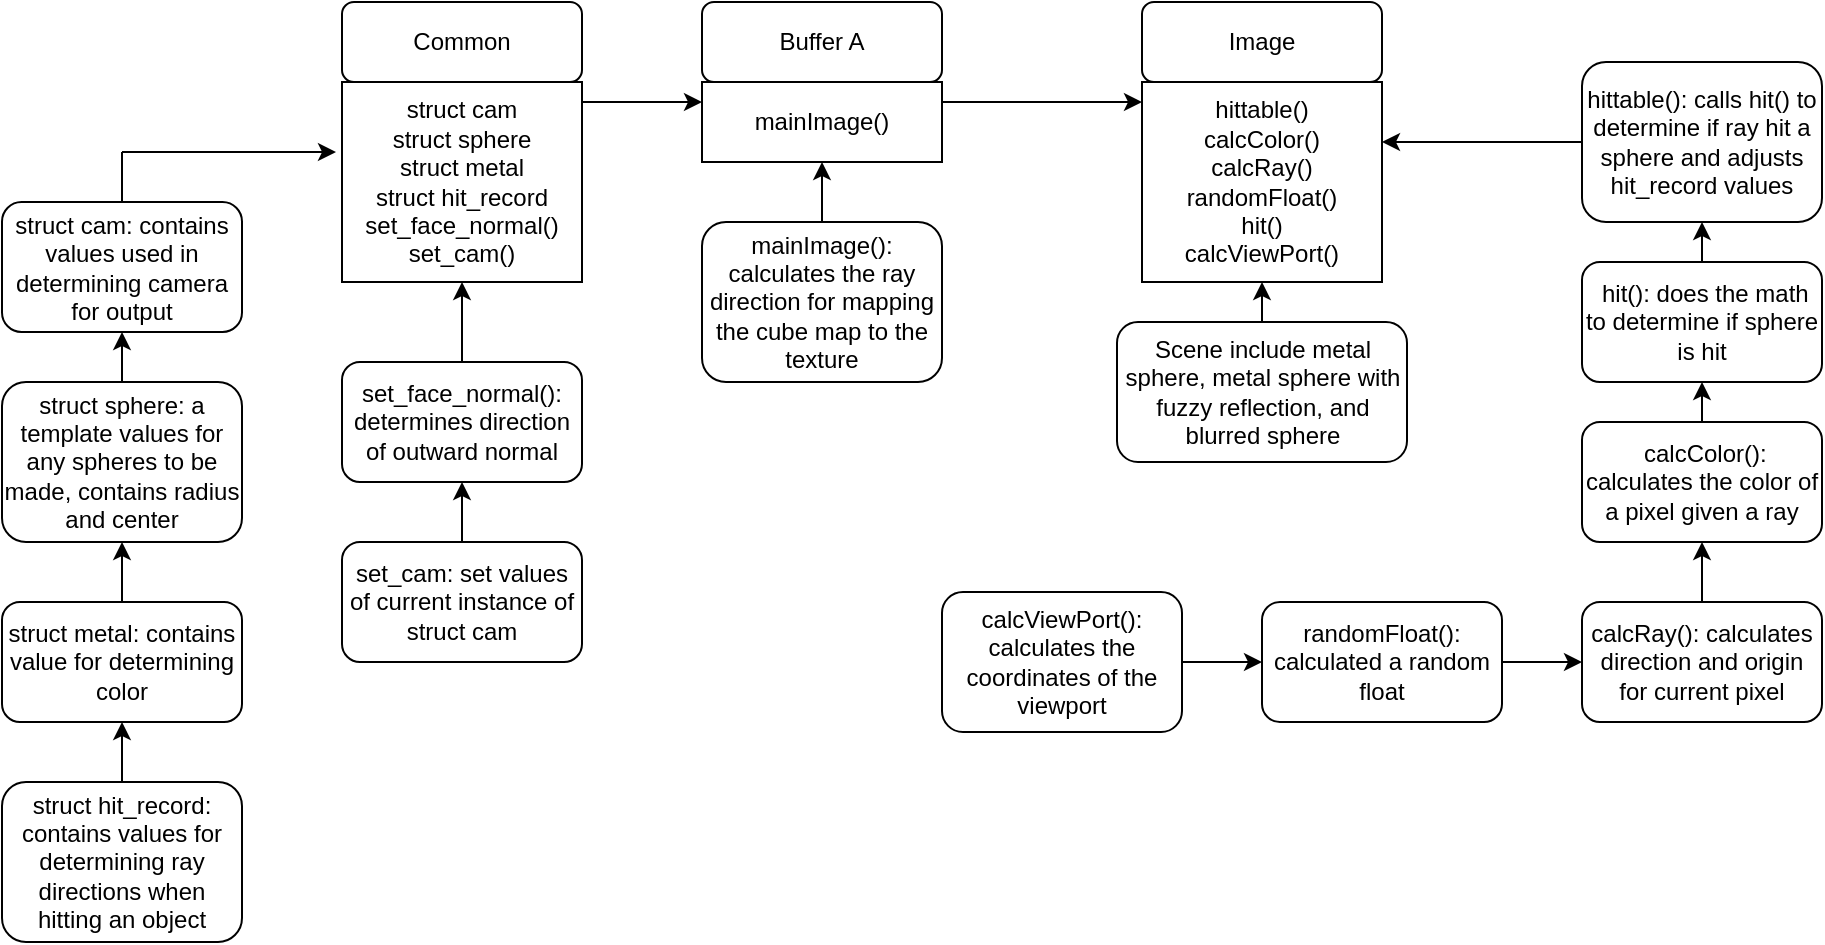 <mxfile version="13.8.5" type="device"><diagram id="I0Esl6STM2gaoHxeO8h2" name="Page-1"><mxGraphModel dx="978" dy="697" grid="1" gridSize="10" guides="1" tooltips="1" connect="1" arrows="1" fold="1" page="1" pageScale="1" pageWidth="850" pageHeight="1100" math="0" shadow="0"><root><mxCell id="0"/><mxCell id="1" parent="0"/><mxCell id="A3JeR6Q0WpYnyZGZjUwB-1" value="" style="endArrow=classic;html=1;exitX=1;exitY=0.25;exitDx=0;exitDy=0;" edge="1" parent="1"><mxGeometry width="50" height="50" relative="1" as="geometry"><mxPoint x="550" y="450" as="sourcePoint"/><mxPoint x="650" y="450" as="targetPoint"/></mxGeometry></mxCell><mxCell id="A3JeR6Q0WpYnyZGZjUwB-2" value="" style="endArrow=classic;html=1;entryX=0.5;entryY=1;entryDx=0;entryDy=0;exitX=0.5;exitY=0;exitDx=0;exitDy=0;" edge="1" parent="1" source="A3JeR6Q0WpYnyZGZjUwB-3" target="A3JeR6Q0WpYnyZGZjUwB-4"><mxGeometry width="50" height="50" relative="1" as="geometry"><mxPoint x="655" y="520" as="sourcePoint"/><mxPoint x="655" y="480" as="targetPoint"/></mxGeometry></mxCell><mxCell id="A3JeR6Q0WpYnyZGZjUwB-3" value="Scene include metal sphere, metal sphere with fuzzy reflection, and blurred sphere" style="rounded=1;whiteSpace=wrap;html=1;" vertex="1" parent="1"><mxGeometry x="637.5" y="560" width="145" height="70" as="geometry"/></mxCell><mxCell id="A3JeR6Q0WpYnyZGZjUwB-4" value="&lt;div&gt;hittable()&lt;/div&gt;&lt;div&gt;calcColor()&lt;/div&gt;&lt;div&gt;calcRay()&lt;br&gt;&lt;/div&gt;&lt;div&gt;randomFloat()&lt;/div&gt;&lt;div&gt;hit()&lt;/div&gt;&lt;div&gt;calcViewPort()&lt;br&gt;&lt;/div&gt;" style="rounded=0;whiteSpace=wrap;html=1;" vertex="1" parent="1"><mxGeometry x="650" y="440" width="120" height="100" as="geometry"/></mxCell><mxCell id="A3JeR6Q0WpYnyZGZjUwB-5" value="Image" style="rounded=1;whiteSpace=wrap;html=1;" vertex="1" parent="1"><mxGeometry x="650" y="400" width="120" height="40" as="geometry"/></mxCell><mxCell id="A3JeR6Q0WpYnyZGZjUwB-6" value="mainImage()" style="rounded=0;whiteSpace=wrap;html=1;" vertex="1" parent="1"><mxGeometry x="430" y="440" width="120" height="40" as="geometry"/></mxCell><mxCell id="A3JeR6Q0WpYnyZGZjUwB-7" value="&lt;div&gt;Buffer A&lt;/div&gt;" style="rounded=1;whiteSpace=wrap;html=1;" vertex="1" parent="1"><mxGeometry x="430" y="400" width="120" height="40" as="geometry"/></mxCell><mxCell id="A3JeR6Q0WpYnyZGZjUwB-10" value="" style="endArrow=classic;html=1;exitX=0;exitY=0.5;exitDx=0;exitDy=0;" edge="1" parent="1" source="A3JeR6Q0WpYnyZGZjUwB-36"><mxGeometry width="50" height="50" relative="1" as="geometry"><mxPoint x="870" y="490" as="sourcePoint"/><mxPoint x="770" y="470" as="targetPoint"/></mxGeometry></mxCell><mxCell id="A3JeR6Q0WpYnyZGZjUwB-13" value="" style="endArrow=classic;html=1;entryX=0;entryY=0.25;entryDx=0;entryDy=0;" edge="1" parent="1" target="A3JeR6Q0WpYnyZGZjUwB-6"><mxGeometry width="50" height="50" relative="1" as="geometry"><mxPoint x="370" y="450" as="sourcePoint"/><mxPoint x="370" y="450" as="targetPoint"/></mxGeometry></mxCell><mxCell id="A3JeR6Q0WpYnyZGZjUwB-14" value="&lt;div&gt;struct cam&lt;/div&gt;&lt;div&gt;struct sphere&lt;/div&gt;&lt;div&gt;struct metal&lt;/div&gt;&lt;div&gt;struct hit_record&lt;br&gt;&lt;/div&gt;&lt;div&gt;set_face_normal()&lt;/div&gt;&lt;div&gt;set_cam()&lt;br&gt;&lt;/div&gt;" style="rounded=0;whiteSpace=wrap;html=1;" vertex="1" parent="1"><mxGeometry x="250" y="440" width="120" height="100" as="geometry"/></mxCell><mxCell id="A3JeR6Q0WpYnyZGZjUwB-15" value="Common" style="rounded=1;whiteSpace=wrap;html=1;" vertex="1" parent="1"><mxGeometry x="250" y="400" width="120" height="40" as="geometry"/></mxCell><mxCell id="A3JeR6Q0WpYnyZGZjUwB-20" value="" style="endArrow=classic;html=1;" edge="1" parent="1"><mxGeometry width="50" height="50" relative="1" as="geometry"><mxPoint x="140" y="475" as="sourcePoint"/><mxPoint x="247" y="475" as="targetPoint"/><Array as="points"/></mxGeometry></mxCell><mxCell id="A3JeR6Q0WpYnyZGZjUwB-21" value="" style="endArrow=none;html=1;" edge="1" parent="1"><mxGeometry width="50" height="50" relative="1" as="geometry"><mxPoint x="140" y="500" as="sourcePoint"/><mxPoint x="140" y="475" as="targetPoint"/></mxGeometry></mxCell><mxCell id="A3JeR6Q0WpYnyZGZjUwB-22" value="struct cam: contains values used in determining camera for output" style="rounded=1;whiteSpace=wrap;html=1;" vertex="1" parent="1"><mxGeometry x="80" y="500" width="120" height="65" as="geometry"/></mxCell><mxCell id="A3JeR6Q0WpYnyZGZjUwB-23" value="" style="endArrow=classic;html=1;entryX=0.5;entryY=1;entryDx=0;entryDy=0;" edge="1" parent="1" source="A3JeR6Q0WpYnyZGZjUwB-24" target="A3JeR6Q0WpYnyZGZjUwB-22"><mxGeometry width="50" height="50" relative="1" as="geometry"><mxPoint x="140" y="660" as="sourcePoint"/><mxPoint x="180" y="670" as="targetPoint"/></mxGeometry></mxCell><mxCell id="A3JeR6Q0WpYnyZGZjUwB-25" value="" style="endArrow=classic;html=1;entryX=0.5;entryY=1;entryDx=0;entryDy=0;exitX=0.5;exitY=0;exitDx=0;exitDy=0;" edge="1" parent="1" source="A3JeR6Q0WpYnyZGZjUwB-26" target="A3JeR6Q0WpYnyZGZjUwB-24"><mxGeometry width="50" height="50" relative="1" as="geometry"><mxPoint x="230" y="700" as="sourcePoint"/><mxPoint x="290" y="710" as="targetPoint"/></mxGeometry></mxCell><mxCell id="A3JeR6Q0WpYnyZGZjUwB-26" value="struct metal: contains value for determining color" style="rounded=1;whiteSpace=wrap;html=1;" vertex="1" parent="1"><mxGeometry x="80" y="700" width="120" height="60" as="geometry"/></mxCell><mxCell id="A3JeR6Q0WpYnyZGZjUwB-27" value="" style="endArrow=classic;html=1;entryX=0.5;entryY=1;entryDx=0;entryDy=0;exitX=0.5;exitY=0;exitDx=0;exitDy=0;" edge="1" parent="1" source="A3JeR6Q0WpYnyZGZjUwB-28" target="A3JeR6Q0WpYnyZGZjUwB-26"><mxGeometry width="50" height="50" relative="1" as="geometry"><mxPoint x="400" y="700" as="sourcePoint"/><mxPoint x="420" y="700" as="targetPoint"/></mxGeometry></mxCell><mxCell id="A3JeR6Q0WpYnyZGZjUwB-28" value="struct hit_record: contains values for determining ray directions when hitting an object" style="rounded=1;whiteSpace=wrap;html=1;" vertex="1" parent="1"><mxGeometry x="80" y="790" width="120" height="80" as="geometry"/></mxCell><mxCell id="A3JeR6Q0WpYnyZGZjUwB-24" value="struct sphere: a template values for any spheres to be made, contains radius and center" style="rounded=1;whiteSpace=wrap;html=1;" vertex="1" parent="1"><mxGeometry x="80" y="590" width="120" height="80" as="geometry"/></mxCell><mxCell id="A3JeR6Q0WpYnyZGZjUwB-30" value="" style="endArrow=classic;html=1;entryX=0.5;entryY=1;entryDx=0;entryDy=0;" edge="1" parent="1" target="A3JeR6Q0WpYnyZGZjUwB-6"><mxGeometry width="50" height="50" relative="1" as="geometry"><mxPoint x="490" y="510" as="sourcePoint"/><mxPoint x="450" y="560" as="targetPoint"/></mxGeometry></mxCell><mxCell id="A3JeR6Q0WpYnyZGZjUwB-31" value="mainImage(): calculates the ray direction for mapping the cube map to the texture" style="rounded=1;whiteSpace=wrap;html=1;" vertex="1" parent="1"><mxGeometry x="430" y="510" width="120" height="80" as="geometry"/></mxCell><mxCell id="A3JeR6Q0WpYnyZGZjUwB-32" value="" style="endArrow=classic;html=1;entryX=0.5;entryY=1;entryDx=0;entryDy=0;" edge="1" parent="1" target="A3JeR6Q0WpYnyZGZjUwB-14"><mxGeometry width="50" height="50" relative="1" as="geometry"><mxPoint x="310" y="580" as="sourcePoint"/><mxPoint x="350" y="570" as="targetPoint"/></mxGeometry></mxCell><mxCell id="A3JeR6Q0WpYnyZGZjUwB-33" value="&lt;div&gt;set_face_normal(): &lt;br&gt;&lt;/div&gt;&lt;div&gt;determines direction of outward normal&lt;br&gt;&lt;/div&gt;" style="rounded=1;whiteSpace=wrap;html=1;" vertex="1" parent="1"><mxGeometry x="250" y="580" width="120" height="60" as="geometry"/></mxCell><mxCell id="A3JeR6Q0WpYnyZGZjUwB-34" value="" style="endArrow=classic;html=1;entryX=0.5;entryY=1;entryDx=0;entryDy=0;" edge="1" parent="1" target="A3JeR6Q0WpYnyZGZjUwB-33"><mxGeometry width="50" height="50" relative="1" as="geometry"><mxPoint x="310" y="670" as="sourcePoint"/><mxPoint x="350" y="690" as="targetPoint"/></mxGeometry></mxCell><mxCell id="A3JeR6Q0WpYnyZGZjUwB-35" value="set_cam: set values of current instance of struct cam" style="rounded=1;whiteSpace=wrap;html=1;" vertex="1" parent="1"><mxGeometry x="250" y="670" width="120" height="60" as="geometry"/></mxCell><mxCell id="A3JeR6Q0WpYnyZGZjUwB-36" value="hittable(): calls hit() to determine if ray hit a sphere and adjusts hit_record values " style="rounded=1;whiteSpace=wrap;html=1;" vertex="1" parent="1"><mxGeometry x="870" y="430" width="120" height="80" as="geometry"/></mxCell><mxCell id="A3JeR6Q0WpYnyZGZjUwB-37" value="" style="endArrow=classic;html=1;entryX=0.5;entryY=1;entryDx=0;entryDy=0;" edge="1" parent="1" target="A3JeR6Q0WpYnyZGZjUwB-36"><mxGeometry width="50" height="50" relative="1" as="geometry"><mxPoint x="930" y="530" as="sourcePoint"/><mxPoint x="960" y="570" as="targetPoint"/></mxGeometry></mxCell><mxCell id="A3JeR6Q0WpYnyZGZjUwB-38" value="&amp;nbsp;hit(): does the math to determine if sphere is hit " style="rounded=1;whiteSpace=wrap;html=1;" vertex="1" parent="1"><mxGeometry x="870" y="530" width="120" height="60" as="geometry"/></mxCell><mxCell id="A3JeR6Q0WpYnyZGZjUwB-39" value="" style="endArrow=classic;html=1;entryX=0.5;entryY=1;entryDx=0;entryDy=0;" edge="1" parent="1" target="A3JeR6Q0WpYnyZGZjUwB-38"><mxGeometry width="50" height="50" relative="1" as="geometry"><mxPoint x="930" y="610" as="sourcePoint"/><mxPoint x="900" y="610" as="targetPoint"/></mxGeometry></mxCell><mxCell id="A3JeR6Q0WpYnyZGZjUwB-40" value="&amp;nbsp;calcColor(): calculates the color of a pixel given a ray" style="rounded=1;whiteSpace=wrap;html=1;" vertex="1" parent="1"><mxGeometry x="870" y="610" width="120" height="60" as="geometry"/></mxCell><mxCell id="A3JeR6Q0WpYnyZGZjUwB-41" value="" style="endArrow=classic;html=1;entryX=0.5;entryY=1;entryDx=0;entryDy=0;" edge="1" parent="1" target="A3JeR6Q0WpYnyZGZjUwB-40"><mxGeometry width="50" height="50" relative="1" as="geometry"><mxPoint x="930" y="700" as="sourcePoint"/><mxPoint x="910" y="710" as="targetPoint"/></mxGeometry></mxCell><mxCell id="A3JeR6Q0WpYnyZGZjUwB-42" value="calcRay(): calculates direction and origin for current pixel" style="rounded=1;whiteSpace=wrap;html=1;" vertex="1" parent="1"><mxGeometry x="870" y="700" width="120" height="60" as="geometry"/></mxCell><mxCell id="A3JeR6Q0WpYnyZGZjUwB-44" value="randomFloat(): calculated a random float" style="rounded=1;whiteSpace=wrap;html=1;" vertex="1" parent="1"><mxGeometry x="710" y="700" width="120" height="60" as="geometry"/></mxCell><mxCell id="A3JeR6Q0WpYnyZGZjUwB-45" value="" style="endArrow=classic;html=1;entryX=0;entryY=0.5;entryDx=0;entryDy=0;" edge="1" parent="1" target="A3JeR6Q0WpYnyZGZjUwB-42"><mxGeometry width="50" height="50" relative="1" as="geometry"><mxPoint x="830" y="730" as="sourcePoint"/><mxPoint x="910" y="880" as="targetPoint"/></mxGeometry></mxCell><mxCell id="A3JeR6Q0WpYnyZGZjUwB-46" value="" style="endArrow=classic;html=1;entryX=0;entryY=0.5;entryDx=0;entryDy=0;" edge="1" parent="1" target="A3JeR6Q0WpYnyZGZjUwB-44"><mxGeometry width="50" height="50" relative="1" as="geometry"><mxPoint x="670" y="730" as="sourcePoint"/><mxPoint x="690" y="700" as="targetPoint"/></mxGeometry></mxCell><mxCell id="A3JeR6Q0WpYnyZGZjUwB-47" value="calcViewPort(): calculates the coordinates of the viewport" style="rounded=1;whiteSpace=wrap;html=1;" vertex="1" parent="1"><mxGeometry x="550" y="695" width="120" height="70" as="geometry"/></mxCell></root></mxGraphModel></diagram></mxfile>